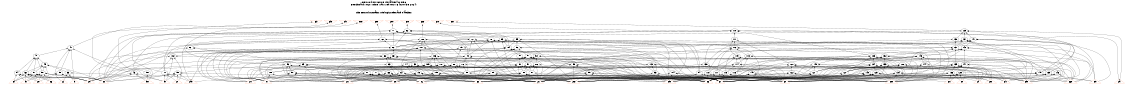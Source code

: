 # Network structure generated by ABC

digraph network {
size = "7.5,10";
center = true;
edge [dir = back];

{
  node [shape = plaintext];
  edge [style = invis];
  LevelTitle1 [label=""];
  LevelTitle2 [label=""];
  Level7 [label = ""];
  Level6 [label = ""];
  Level5 [label = ""];
  Level4 [label = ""];
  Level3 [label = ""];
  Level2 [label = ""];
  Level1 [label = ""];
  Level0 [label = ""];
  LevelTitle1 ->  LevelTitle2 ->  Level7 ->  Level6 ->  Level5 ->  Level4 ->  Level3 ->  Level2 ->  Level1 ->  Level0;
}

{
  rank = same;
  LevelTitle1;
  title1 [shape=plaintext,
          fontsize=20,
          fontname = "Times-Roman",
          label="Network structure visualized by ABC\nBenchmark \"top\". Time was Wed Oct 16 16:07:38 2024. "
         ];
}

{
  rank = same;
  LevelTitle2;
  title2 [shape=plaintext,
          fontsize=18,
          fontname = "Times-Roman",
          label="The network contains 105 logic nodes and 0 latches.\n"
         ];
}

{
  rank = same;
  Level7;
  Node35 [label = "pj0", shape = invtriangle, color = coral, fillcolor = coral];
  Node36 [label = "pk0", shape = invtriangle, color = coral, fillcolor = coral];
  Node37 [label = "pl0", shape = invtriangle, color = coral, fillcolor = coral];
  Node38 [label = "pm0", shape = invtriangle, color = coral, fillcolor = coral];
  Node39 [label = "pn0", shape = invtriangle, color = coral, fillcolor = coral];
  Node40 [label = "po0", shape = invtriangle, color = coral, fillcolor = coral];
  Node41 [label = "pp0", shape = invtriangle, color = coral, fillcolor = coral];
  Node42 [label = "pq0", shape = invtriangle, color = coral, fillcolor = coral];
  Node43 [label = "pr0", shape = invtriangle, color = coral, fillcolor = coral];
  Node44 [label = "ps0", shape = invtriangle, color = coral, fillcolor = coral];
}

{
  rank = same;
  Level6;
  Node71 [label = "71\n", shape = ellipse];
  Node82 [label = "82\n", shape = ellipse];
  Node110 [label = "110\n", shape = ellipse];
  Node129 [label = "129\n", shape = ellipse];
}

{
  rank = same;
  Level5;
  Node60 [label = "60\n", shape = ellipse];
  Node72 [label = "72\n", shape = ellipse];
  Node78 [label = "78\n", shape = ellipse];
  Node83 [label = "83\n", shape = ellipse];
  Node95 [label = "95\n", shape = ellipse];
  Node100 [label = "100\n", shape = ellipse];
  Node111 [label = "111\n", shape = ellipse];
  Node130 [label = "130\n", shape = ellipse];
  Node137 [label = "137\n", shape = ellipse];
  Node141 [label = "141\n", shape = ellipse];
}

{
  rank = same;
  Level4;
  Node47 [label = "47\n", shape = ellipse];
  Node61 [label = "61\n", shape = ellipse];
  Node67 [label = "67\n", shape = ellipse];
  Node79 [label = "79\n", shape = ellipse];
  Node84 [label = "84\n", shape = ellipse];
  Node96 [label = "96\n", shape = ellipse];
  Node101 [label = "101\n", shape = ellipse];
  Node112 [label = "112\n", shape = ellipse];
  Node131 [label = "131\n", shape = ellipse];
  Node142 [label = "142\n", shape = ellipse];
}

{
  rank = same;
  Level3;
  Node48 [label = "48\n", shape = ellipse];
  Node62 [label = "62\n", shape = ellipse];
  Node68 [label = "68\n", shape = ellipse];
  Node73 [label = "73\n", shape = ellipse];
  Node85 [label = "85\n", shape = ellipse];
  Node92 [label = "92\n", shape = ellipse];
  Node97 [label = "97\n", shape = ellipse];
  Node102 [label = "102\n", shape = ellipse];
  Node106 [label = "106\n", shape = ellipse];
  Node113 [label = "113\n", shape = ellipse];
  Node119 [label = "119\n", shape = ellipse];
  Node123 [label = "123\n", shape = ellipse];
  Node132 [label = "132\n", shape = ellipse];
  Node143 [label = "143\n", shape = ellipse];
}

{
  rank = same;
  Level2;
  Node49 [label = "49\n", shape = ellipse];
  Node56 [label = "56\n", shape = ellipse];
  Node63 [label = "63\n", shape = ellipse];
  Node65 [label = "65\n", shape = ellipse];
  Node69 [label = "69\n", shape = ellipse];
  Node74 [label = "74\n", shape = ellipse];
  Node76 [label = "76\n", shape = ellipse];
  Node80 [label = "80\n", shape = ellipse];
  Node86 [label = "86\n", shape = ellipse];
  Node90 [label = "90\n", shape = ellipse];
  Node91 [label = "91\n", shape = ellipse];
  Node98 [label = "98\n", shape = ellipse];
  Node103 [label = "103\n", shape = ellipse];
  Node107 [label = "107\n", shape = ellipse];
  Node109 [label = "109\n", shape = ellipse];
  Node114 [label = "114\n", shape = ellipse];
  Node120 [label = "120\n", shape = ellipse];
  Node124 [label = "124\n", shape = ellipse];
  Node126 [label = "126\n", shape = ellipse];
  Node133 [label = "133\n", shape = ellipse];
  Node135 [label = "135\n", shape = ellipse];
  Node138 [label = "138\n", shape = ellipse];
  Node144 [label = "144\n", shape = ellipse];
  Node147 [label = "147\n", shape = ellipse];
  Node148 [label = "148\n", shape = ellipse];
}

{
  rank = same;
  Level1;
  Node46 [label = "46\n", shape = ellipse];
  Node50 [label = "50\n", shape = ellipse];
  Node51 [label = "51\n", shape = ellipse];
  Node52 [label = "52\n", shape = ellipse];
  Node53 [label = "53\n", shape = ellipse];
  Node54 [label = "54\n", shape = ellipse];
  Node55 [label = "55\n", shape = ellipse];
  Node57 [label = "57\n", shape = ellipse];
  Node58 [label = "58\n", shape = ellipse];
  Node59 [label = "59\n", shape = ellipse];
  Node64 [label = "64\n", shape = ellipse];
  Node66 [label = "66\n", shape = ellipse];
  Node70 [label = "70\n", shape = ellipse];
  Node75 [label = "75\n", shape = ellipse];
  Node77 [label = "77\n", shape = ellipse];
  Node81 [label = "81\n", shape = ellipse];
  Node87 [label = "87\n", shape = ellipse];
  Node88 [label = "88\n", shape = ellipse];
  Node89 [label = "89\n", shape = ellipse];
  Node93 [label = "93\n", shape = ellipse];
  Node94 [label = "94\n", shape = ellipse];
  Node99 [label = "99\n", shape = ellipse];
  Node104 [label = "104\n", shape = ellipse];
  Node105 [label = "105\n", shape = ellipse];
  Node108 [label = "108\n", shape = ellipse];
  Node115 [label = "115\n", shape = ellipse];
  Node116 [label = "116\n", shape = ellipse];
  Node117 [label = "117\n", shape = ellipse];
  Node118 [label = "118\n", shape = ellipse];
  Node121 [label = "121\n", shape = ellipse];
  Node122 [label = "122\n", shape = ellipse];
  Node125 [label = "125\n", shape = ellipse];
  Node127 [label = "127\n", shape = ellipse];
  Node128 [label = "128\n", shape = ellipse];
  Node134 [label = "134\n", shape = ellipse];
  Node136 [label = "136\n", shape = ellipse];
  Node139 [label = "139\n", shape = ellipse];
  Node140 [label = "140\n", shape = ellipse];
  Node145 [label = "145\n", shape = ellipse];
  Node146 [label = "146\n", shape = ellipse];
  Node149 [label = "149\n", shape = ellipse];
  Node150 [label = "150\n", shape = ellipse];
}

{
  rank = same;
  Level0;
  Node1 [label = "pp", shape = triangle, color = coral, fillcolor = coral];
  Node2 [label = "pa0", shape = triangle, color = coral, fillcolor = coral];
  Node3 [label = "pq", shape = triangle, color = coral, fillcolor = coral];
  Node4 [label = "pr", shape = triangle, color = coral, fillcolor = coral];
  Node5 [label = "pc0", shape = triangle, color = coral, fillcolor = coral];
  Node6 [label = "ps", shape = triangle, color = coral, fillcolor = coral];
  Node7 [label = "pd0", shape = triangle, color = coral, fillcolor = coral];
  Node8 [label = "pt", shape = triangle, color = coral, fillcolor = coral];
  Node9 [label = "pe0", shape = triangle, color = coral, fillcolor = coral];
  Node10 [label = "pu", shape = triangle, color = coral, fillcolor = coral];
  Node11 [label = "pf0", shape = triangle, color = coral, fillcolor = coral];
  Node12 [label = "pv", shape = triangle, color = coral, fillcolor = coral];
  Node13 [label = "pg0", shape = triangle, color = coral, fillcolor = coral];
  Node14 [label = "pw", shape = triangle, color = coral, fillcolor = coral];
  Node15 [label = "ph0", shape = triangle, color = coral, fillcolor = coral];
  Node16 [label = "px", shape = triangle, color = coral, fillcolor = coral];
  Node17 [label = "pi0", shape = triangle, color = coral, fillcolor = coral];
  Node18 [label = "py", shape = triangle, color = coral, fillcolor = coral];
  Node19 [label = "pz", shape = triangle, color = coral, fillcolor = coral];
  Node20 [label = "pa", shape = triangle, color = coral, fillcolor = coral];
  Node21 [label = "pb", shape = triangle, color = coral, fillcolor = coral];
  Node22 [label = "pc", shape = triangle, color = coral, fillcolor = coral];
  Node23 [label = "pd", shape = triangle, color = coral, fillcolor = coral];
  Node24 [label = "pe", shape = triangle, color = coral, fillcolor = coral];
  Node25 [label = "pf", shape = triangle, color = coral, fillcolor = coral];
  Node26 [label = "pg", shape = triangle, color = coral, fillcolor = coral];
  Node27 [label = "ph", shape = triangle, color = coral, fillcolor = coral];
  Node28 [label = "pi", shape = triangle, color = coral, fillcolor = coral];
  Node29 [label = "pj", shape = triangle, color = coral, fillcolor = coral];
  Node30 [label = "pk", shape = triangle, color = coral, fillcolor = coral];
  Node31 [label = "pl", shape = triangle, color = coral, fillcolor = coral];
  Node32 [label = "pm", shape = triangle, color = coral, fillcolor = coral];
  Node33 [label = "pn", shape = triangle, color = coral, fillcolor = coral];
  Node34 [label = "po", shape = triangle, color = coral, fillcolor = coral];
}

title1 -> title2 [style = invis];
title2 -> Node35 [style = invis];
title2 -> Node36 [style = invis];
title2 -> Node37 [style = invis];
title2 -> Node38 [style = invis];
title2 -> Node39 [style = invis];
title2 -> Node40 [style = invis];
title2 -> Node41 [style = invis];
title2 -> Node42 [style = invis];
title2 -> Node43 [style = invis];
title2 -> Node44 [style = invis];
Node35 -> Node36 [style = invis];
Node36 -> Node37 [style = invis];
Node37 -> Node38 [style = invis];
Node38 -> Node39 [style = invis];
Node39 -> Node40 [style = invis];
Node40 -> Node41 [style = invis];
Node41 -> Node42 [style = invis];
Node42 -> Node43 [style = invis];
Node43 -> Node44 [style = invis];
Node35 -> Node150 [style = solid];
Node36 -> Node46 [style = solid];
Node37 -> Node47 [style = solid];
Node38 -> Node56 [style = solid];
Node39 -> Node60 [style = solid];
Node40 -> Node71 [style = solid];
Node41 -> Node82 [style = solid];
Node42 -> Node100 [style = solid];
Node43 -> Node110 [style = solid];
Node44 -> Node129 [style = solid];
Node46 -> Node15 [style = solid];
Node46 -> Node17 [style = solid];
Node46 -> Node22 [style = solid];
Node46 -> Node23 [style = solid];
Node47 -> Node48 [style = solid];
Node47 -> Node55 [style = solid];
Node47 -> Node21 [style = solid];
Node47 -> Node28 [style = solid];
Node47 -> Node29 [style = solid];
Node48 -> Node49 [style = solid];
Node48 -> Node50 [style = solid];
Node48 -> Node54 [style = solid];
Node48 -> Node51 [style = solid];
Node48 -> Node52 [style = solid];
Node49 -> Node50 [style = solid];
Node49 -> Node51 [style = solid];
Node49 -> Node52 [style = solid];
Node49 -> Node53 [style = solid];
Node49 -> Node22 [style = solid];
Node49 -> Node26 [style = solid];
Node50 -> Node22 [style = solid];
Node50 -> Node23 [style = solid];
Node50 -> Node24 [style = solid];
Node50 -> Node25 [style = solid];
Node50 -> Node26 [style = solid];
Node50 -> Node27 [style = solid];
Node51 -> Node22 [style = solid];
Node51 -> Node23 [style = solid];
Node51 -> Node24 [style = solid];
Node51 -> Node25 [style = solid];
Node51 -> Node26 [style = solid];
Node51 -> Node27 [style = solid];
Node52 -> Node22 [style = solid];
Node52 -> Node23 [style = solid];
Node52 -> Node24 [style = solid];
Node52 -> Node25 [style = solid];
Node52 -> Node26 [style = solid];
Node52 -> Node27 [style = solid];
Node53 -> Node21 [style = solid];
Node53 -> Node28 [style = solid];
Node53 -> Node29 [style = solid];
Node54 -> Node23 [style = solid];
Node54 -> Node24 [style = solid];
Node54 -> Node25 [style = solid];
Node54 -> Node27 [style = solid];
Node55 -> Node22 [style = solid];
Node55 -> Node23 [style = solid];
Node55 -> Node24 [style = solid];
Node55 -> Node27 [style = solid];
Node56 -> Node57 [style = solid];
Node56 -> Node58 [style = solid];
Node56 -> Node59 [style = solid];
Node56 -> Node6 [style = solid];
Node56 -> Node16 [style = solid];
Node57 -> Node1 [style = solid];
Node57 -> Node3 [style = solid];
Node57 -> Node4 [style = solid];
Node57 -> Node10 [style = solid];
Node57 -> Node12 [style = solid];
Node57 -> Node14 [style = solid];
Node58 -> Node8 [style = solid];
Node58 -> Node18 [style = solid];
Node59 -> Node2 [style = solid];
Node59 -> Node5 [style = solid];
Node59 -> Node19 [style = solid];
Node59 -> Node21 [style = solid];
Node59 -> Node22 [style = solid];
Node59 -> Node23 [style = solid];
Node60 -> Node61 [style = solid];
Node60 -> Node67 [style = solid];
Node60 -> Node70 [style = solid];
Node60 -> Node5 [style = solid];
Node60 -> Node7 [style = solid];
Node61 -> Node62 [style = solid];
Node61 -> Node65 [style = solid];
Node61 -> Node22 [style = solid];
Node62 -> Node63 [style = solid];
Node62 -> Node3 [style = solid];
Node62 -> Node8 [style = solid];
Node62 -> Node12 [style = solid];
Node62 -> Node18 [style = solid];
Node63 -> Node64 [style = solid];
Node63 -> Node1 [style = solid];
Node63 -> Node10 [style = solid];
Node64 -> Node4 [style = solid];
Node64 -> Node6 [style = solid];
Node64 -> Node14 [style = solid];
Node64 -> Node16 [style = solid];
Node65 -> Node66 [style = solid];
Node65 -> Node1 [style = solid];
Node65 -> Node8 [style = solid];
Node65 -> Node10 [style = solid];
Node65 -> Node18 [style = solid];
Node65 -> Node23 [style = solid];
Node66 -> Node3 [style = solid];
Node66 -> Node4 [style = solid];
Node66 -> Node6 [style = solid];
Node66 -> Node12 [style = solid];
Node66 -> Node14 [style = solid];
Node66 -> Node16 [style = solid];
Node67 -> Node68 [style = solid];
Node67 -> Node22 [style = solid];
Node67 -> Node23 [style = solid];
Node68 -> Node69 [style = solid];
Node68 -> Node3 [style = solid];
Node68 -> Node4 [style = solid];
Node68 -> Node12 [style = solid];
Node68 -> Node14 [style = solid];
Node69 -> Node58 [style = solid];
Node69 -> Node1 [style = solid];
Node69 -> Node6 [style = solid];
Node69 -> Node10 [style = solid];
Node69 -> Node16 [style = solid];
Node70 -> Node2 [style = solid];
Node70 -> Node19 [style = solid];
Node70 -> Node21 [style = solid];
Node71 -> Node72 [style = solid];
Node71 -> Node78 [style = solid];
Node71 -> Node67 [style = solid];
Node71 -> Node73 [style = solid];
Node71 -> Node70 [style = solid];
Node71 -> Node22 [style = solid];
Node72 -> Node67 [style = solid];
Node72 -> Node73 [style = solid];
Node72 -> Node5 [style = solid];
Node72 -> Node7 [style = solid];
Node72 -> Node9 [style = solid];
Node72 -> Node22 [style = solid];
Node73 -> Node74 [style = solid];
Node73 -> Node76 [style = solid];
Node73 -> Node5 [style = solid];
Node73 -> Node7 [style = solid];
Node73 -> Node9 [style = solid];
Node73 -> Node23 [style = solid];
Node74 -> Node58 [style = solid];
Node74 -> Node75 [style = solid];
Node74 -> Node1 [style = solid];
Node74 -> Node10 [style = solid];
Node75 -> Node3 [style = solid];
Node75 -> Node4 [style = solid];
Node75 -> Node6 [style = solid];
Node75 -> Node12 [style = solid];
Node75 -> Node14 [style = solid];
Node75 -> Node16 [style = solid];
Node76 -> Node58 [style = solid];
Node76 -> Node77 [style = solid];
Node76 -> Node4 [style = solid];
Node76 -> Node14 [style = solid];
Node77 -> Node1 [style = solid];
Node77 -> Node3 [style = solid];
Node77 -> Node6 [style = solid];
Node77 -> Node10 [style = solid];
Node77 -> Node12 [style = solid];
Node77 -> Node16 [style = solid];
Node78 -> Node67 [style = solid];
Node78 -> Node79 [style = solid];
Node78 -> Node73 [style = solid];
Node78 -> Node5 [style = solid];
Node78 -> Node7 [style = solid];
Node78 -> Node9 [style = solid];
Node79 -> Node62 [style = solid];
Node79 -> Node80 [style = solid];
Node79 -> Node7 [style = solid];
Node80 -> Node81 [style = solid];
Node80 -> Node4 [style = solid];
Node80 -> Node5 [style = solid];
Node80 -> Node8 [style = solid];
Node80 -> Node14 [style = solid];
Node80 -> Node18 [style = solid];
Node81 -> Node1 [style = solid];
Node81 -> Node3 [style = solid];
Node81 -> Node6 [style = solid];
Node81 -> Node10 [style = solid];
Node81 -> Node12 [style = solid];
Node81 -> Node16 [style = solid];
Node82 -> Node83 [style = solid];
Node82 -> Node95 [style = solid];
Node82 -> Node67 [style = solid];
Node82 -> Node84 [style = solid];
Node82 -> Node70 [style = solid];
Node82 -> Node22 [style = solid];
Node83 -> Node67 [style = solid];
Node83 -> Node84 [style = solid];
Node83 -> Node94 [style = solid];
Node83 -> Node5 [style = solid];
Node83 -> Node11 [style = solid];
Node83 -> Node22 [style = solid];
Node84 -> Node85 [style = solid];
Node84 -> Node92 [style = solid];
Node84 -> Node1 [style = solid];
Node84 -> Node3 [style = solid];
Node84 -> Node10 [style = solid];
Node84 -> Node12 [style = solid];
Node85 -> Node86 [style = solid];
Node85 -> Node90 [style = solid];
Node85 -> Node91 [style = solid];
Node86 -> Node87 [style = solid];
Node86 -> Node88 [style = solid];
Node86 -> Node89 [style = solid];
Node86 -> Node4 [style = solid];
Node86 -> Node6 [style = solid];
Node86 -> Node14 [style = solid];
Node87 -> Node8 [style = solid];
Node87 -> Node16 [style = solid];
Node88 -> Node5 [style = solid];
Node88 -> Node7 [style = solid];
Node88 -> Node9 [style = solid];
Node88 -> Node14 [style = solid];
Node88 -> Node16 [style = solid];
Node88 -> Node18 [style = solid];
Node89 -> Node6 [style = solid];
Node89 -> Node8 [style = solid];
Node89 -> Node16 [style = solid];
Node89 -> Node18 [style = solid];
Node90 -> Node58 [style = solid];
Node90 -> Node87 [style = solid];
Node90 -> Node88 [style = solid];
Node90 -> Node89 [style = solid];
Node90 -> Node6 [style = solid];
Node90 -> Node14 [style = solid];
Node91 -> Node58 [style = solid];
Node91 -> Node87 [style = solid];
Node91 -> Node88 [style = solid];
Node91 -> Node4 [style = solid];
Node91 -> Node14 [style = solid];
Node92 -> Node86 [style = solid];
Node92 -> Node90 [style = solid];
Node92 -> Node91 [style = solid];
Node92 -> Node93 [style = solid];
Node92 -> Node11 [style = solid];
Node92 -> Node23 [style = solid];
Node93 -> Node5 [style = solid];
Node93 -> Node7 [style = solid];
Node93 -> Node9 [style = solid];
Node94 -> Node7 [style = solid];
Node94 -> Node9 [style = solid];
Node95 -> Node67 [style = solid];
Node95 -> Node84 [style = solid];
Node95 -> Node96 [style = solid];
Node95 -> Node94 [style = solid];
Node95 -> Node5 [style = solid];
Node95 -> Node11 [style = solid];
Node96 -> Node97 [style = solid];
Node96 -> Node93 [style = solid];
Node96 -> Node1 [style = solid];
Node96 -> Node3 [style = solid];
Node96 -> Node10 [style = solid];
Node96 -> Node12 [style = solid];
Node97 -> Node98 [style = solid];
Node97 -> Node58 [style = solid];
Node97 -> Node4 [style = solid];
Node97 -> Node6 [style = solid];
Node97 -> Node14 [style = solid];
Node97 -> Node16 [style = solid];
Node98 -> Node99 [style = solid];
Node98 -> Node5 [style = solid];
Node98 -> Node7 [style = solid];
Node98 -> Node9 [style = solid];
Node98 -> Node14 [style = solid];
Node98 -> Node16 [style = solid];
Node99 -> Node5 [style = solid];
Node99 -> Node7 [style = solid];
Node99 -> Node8 [style = solid];
Node99 -> Node9 [style = solid];
Node99 -> Node16 [style = solid];
Node99 -> Node18 [style = solid];
Node100 -> Node101 [style = solid];
Node100 -> Node106 [style = solid];
Node100 -> Node58 [style = solid];
Node100 -> Node64 [style = solid];
Node100 -> Node3 [style = solid];
Node100 -> Node10 [style = solid];
Node101 -> Node102 [style = solid];
Node101 -> Node104 [style = solid];
Node101 -> Node105 [style = solid];
Node101 -> Node10 [style = solid];
Node101 -> Node12 [style = solid];
Node101 -> Node13 [style = solid];
Node102 -> Node103 [style = solid];
Node102 -> Node19 [style = solid];
Node102 -> Node21 [style = solid];
Node102 -> Node22 [style = solid];
Node102 -> Node23 [style = solid];
Node103 -> Node93 [style = solid];
Node103 -> Node2 [style = solid];
Node103 -> Node11 [style = solid];
Node103 -> Node13 [style = solid];
Node104 -> Node5 [style = solid];
Node104 -> Node7 [style = solid];
Node104 -> Node9 [style = solid];
Node104 -> Node11 [style = solid];
Node105 -> Node4 [style = solid];
Node105 -> Node6 [style = solid];
Node105 -> Node8 [style = solid];
Node105 -> Node14 [style = solid];
Node105 -> Node16 [style = solid];
Node105 -> Node18 [style = solid];
Node106 -> Node107 [style = solid];
Node106 -> Node109 [style = solid];
Node106 -> Node89 [style = solid];
Node106 -> Node1 [style = solid];
Node106 -> Node4 [style = solid];
Node106 -> Node12 [style = solid];
Node107 -> Node108 [style = solid];
Node107 -> Node3 [style = solid];
Node107 -> Node6 [style = solid];
Node107 -> Node8 [style = solid];
Node107 -> Node16 [style = solid];
Node107 -> Node18 [style = solid];
Node108 -> Node12 [style = solid];
Node108 -> Node14 [style = solid];
Node109 -> Node108 [style = solid];
Node109 -> Node105 [style = solid];
Node109 -> Node6 [style = solid];
Node109 -> Node8 [style = solid];
Node109 -> Node16 [style = solid];
Node109 -> Node18 [style = solid];
Node110 -> Node111 [style = solid];
Node110 -> Node123 [style = solid];
Node110 -> Node2 [style = solid];
Node110 -> Node13 [style = solid];
Node110 -> Node15 [style = solid];
Node110 -> Node20 [style = solid];
Node111 -> Node112 [style = solid];
Node111 -> Node119 [style = solid];
Node111 -> Node120 [style = solid];
Node112 -> Node113 [style = solid];
Node112 -> Node117 [style = solid];
Node112 -> Node118 [style = solid];
Node112 -> Node4 [style = solid];
Node112 -> Node6 [style = solid];
Node112 -> Node8 [style = solid];
Node113 -> Node114 [style = solid];
Node113 -> Node116 [style = solid];
Node113 -> Node9 [style = solid];
Node113 -> Node11 [style = solid];
Node114 -> Node115 [style = solid];
Node114 -> Node1 [style = solid];
Node114 -> Node6 [style = solid];
Node114 -> Node8 [style = solid];
Node114 -> Node34 [style = solid];
Node115 -> Node3 [style = solid];
Node115 -> Node4 [style = solid];
Node116 -> Node5 [style = solid];
Node116 -> Node7 [style = solid];
Node117 -> Node1 [style = solid];
Node117 -> Node3 [style = solid];
Node117 -> Node32 [style = solid];
Node118 -> Node1 [style = solid];
Node118 -> Node3 [style = solid];
Node118 -> Node33 [style = solid];
Node119 -> Node114 [style = solid];
Node119 -> Node116 [style = solid];
Node119 -> Node117 [style = solid];
Node119 -> Node118 [style = solid];
Node119 -> Node9 [style = solid];
Node119 -> Node11 [style = solid];
Node120 -> Node121 [style = solid];
Node120 -> Node122 [style = solid];
Node120 -> Node1 [style = solid];
Node120 -> Node3 [style = solid];
Node120 -> Node30 [style = solid];
Node120 -> Node31 [style = solid];
Node121 -> Node4 [style = solid];
Node121 -> Node6 [style = solid];
Node121 -> Node8 [style = solid];
Node122 -> Node5 [style = solid];
Node122 -> Node7 [style = solid];
Node122 -> Node9 [style = solid];
Node122 -> Node11 [style = solid];
Node123 -> Node124 [style = solid];
Node123 -> Node126 [style = solid];
Node123 -> Node115 [style = solid];
Node123 -> Node127 [style = solid];
Node123 -> Node128 [style = solid];
Node123 -> Node1 [style = solid];
Node124 -> Node116 [style = solid];
Node124 -> Node121 [style = solid];
Node124 -> Node125 [style = solid];
Node124 -> Node3 [style = solid];
Node124 -> Node9 [style = solid];
Node124 -> Node11 [style = solid];
Node125 -> Node3 [style = solid];
Node125 -> Node4 [style = solid];
Node125 -> Node6 [style = solid];
Node125 -> Node8 [style = solid];
Node125 -> Node13 [style = solid];
Node125 -> Node30 [style = solid];
Node126 -> Node127 [style = solid];
Node126 -> Node3 [style = solid];
Node126 -> Node4 [style = solid];
Node126 -> Node31 [style = solid];
Node126 -> Node32 [style = solid];
Node127 -> Node6 [style = solid];
Node127 -> Node8 [style = solid];
Node128 -> Node6 [style = solid];
Node128 -> Node8 [style = solid];
Node128 -> Node33 [style = solid];
Node128 -> Node34 [style = solid];
Node129 -> Node130 [style = solid];
Node129 -> Node137 [style = solid];
Node129 -> Node141 [style = solid];
Node129 -> Node140 [style = solid];
Node129 -> Node2 [style = solid];
Node129 -> Node20 [style = solid];
Node130 -> Node131 [style = solid];
Node130 -> Node1 [style = solid];
Node131 -> Node132 [style = solid];
Node131 -> Node135 [style = solid];
Node131 -> Node115 [style = solid];
Node131 -> Node127 [style = solid];
Node131 -> Node1 [style = solid];
Node131 -> Node17 [style = solid];
Node132 -> Node133 [style = solid];
Node132 -> Node116 [style = solid];
Node132 -> Node121 [style = solid];
Node132 -> Node3 [style = solid];
Node132 -> Node9 [style = solid];
Node132 -> Node13 [style = solid];
Node133 -> Node134 [style = solid];
Node133 -> Node3 [style = solid];
Node133 -> Node4 [style = solid];
Node133 -> Node6 [style = solid];
Node133 -> Node8 [style = solid];
Node133 -> Node30 [style = solid];
Node134 -> Node5 [style = solid];
Node134 -> Node7 [style = solid];
Node134 -> Node9 [style = solid];
Node134 -> Node11 [style = solid];
Node134 -> Node13 [style = solid];
Node135 -> Node127 [style = solid];
Node135 -> Node136 [style = solid];
Node135 -> Node3 [style = solid];
Node135 -> Node4 [style = solid];
Node135 -> Node31 [style = solid];
Node135 -> Node32 [style = solid];
Node136 -> Node6 [style = solid];
Node136 -> Node8 [style = solid];
Node136 -> Node33 [style = solid];
Node136 -> Node34 [style = solid];
Node137 -> Node131 [style = solid];
Node137 -> Node138 [style = solid];
Node137 -> Node139 [style = solid];
Node137 -> Node140 [style = solid];
Node137 -> Node1 [style = solid];
Node137 -> Node17 [style = solid];
Node138 -> Node115 [style = solid];
Node138 -> Node6 [style = solid];
Node139 -> Node1 [style = solid];
Node139 -> Node8 [style = solid];
Node139 -> Node17 [style = solid];
Node139 -> Node30 [style = solid];
Node140 -> Node5 [style = solid];
Node140 -> Node7 [style = solid];
Node140 -> Node9 [style = solid];
Node140 -> Node11 [style = solid];
Node140 -> Node13 [style = solid];
Node141 -> Node131 [style = solid];
Node141 -> Node142 [style = solid];
Node141 -> Node138 [style = solid];
Node141 -> Node139 [style = solid];
Node141 -> Node140 [style = solid];
Node141 -> Node17 [style = solid];
Node142 -> Node143 [style = solid];
Node142 -> Node147 [style = solid];
Node142 -> Node148 [style = solid];
Node142 -> Node149 [style = solid];
Node142 -> Node11 [style = solid];
Node142 -> Node13 [style = solid];
Node143 -> Node144 [style = solid];
Node143 -> Node121 [style = solid];
Node143 -> Node128 [style = solid];
Node143 -> Node145 [style = solid];
Node143 -> Node146 [style = solid];
Node143 -> Node3 [style = solid];
Node144 -> Node127 [style = solid];
Node144 -> Node4 [style = solid];
Node144 -> Node32 [style = solid];
Node145 -> Node4 [style = solid];
Node145 -> Node5 [style = solid];
Node145 -> Node6 [style = solid];
Node145 -> Node7 [style = solid];
Node145 -> Node8 [style = solid];
Node145 -> Node31 [style = solid];
Node146 -> Node9 [style = solid];
Node146 -> Node11 [style = solid];
Node146 -> Node13 [style = solid];
Node147 -> Node94 [style = solid];
Node147 -> Node136 [style = solid];
Node147 -> Node3 [style = solid];
Node147 -> Node4 [style = solid];
Node147 -> Node11 [style = solid];
Node147 -> Node13 [style = solid];
Node148 -> Node116 [style = solid];
Node148 -> Node121 [style = solid];
Node148 -> Node3 [style = solid];
Node148 -> Node9 [style = solid];
Node148 -> Node31 [style = solid];
Node149 -> Node4 [style = solid];
Node149 -> Node5 [style = solid];
Node149 -> Node6 [style = solid];
Node149 -> Node8 [style = solid];
Node149 -> Node9 [style = solid];
Node149 -> Node32 [style = solid];
Node150 -> Node15 [style = solid];
}

